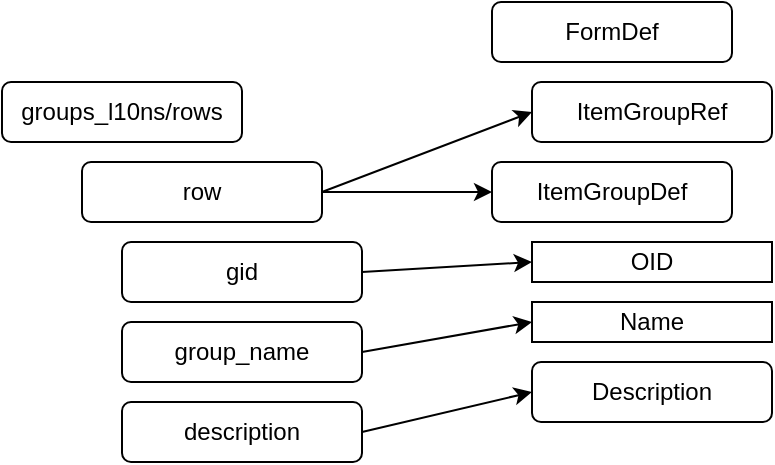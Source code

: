 <mxfile version="14.6.13" type="device" pages="2"><diagram id="aziQypgp11H61OigkpZ1" name="Page-1"><mxGraphModel dx="997" dy="1170" grid="1" gridSize="10" guides="1" tooltips="1" connect="1" arrows="1" fold="1" page="1" pageScale="1" pageWidth="850" pageHeight="1100" math="0" shadow="0"><root><mxCell id="0"/><mxCell id="1" parent="0"/><mxCell id="dtuGvU8MmFaQQxGHEluo-46" value="ItemGroupDef" style="rounded=1;whiteSpace=wrap;html=1;" parent="1" vertex="1"><mxGeometry x="355" y="260" width="120" height="30" as="geometry"/></mxCell><mxCell id="dtuGvU8MmFaQQxGHEluo-47" value="groups_l10ns/rows" style="rounded=1;whiteSpace=wrap;html=1;" parent="1" vertex="1"><mxGeometry x="110" y="220" width="120" height="30" as="geometry"/></mxCell><mxCell id="dtuGvU8MmFaQQxGHEluo-48" style="edgeStyle=none;rounded=0;orthogonalLoop=1;jettySize=auto;html=1;exitX=1;exitY=0.5;exitDx=0;exitDy=0;entryX=0;entryY=0.5;entryDx=0;entryDy=0;" parent="1" source="dtuGvU8MmFaQQxGHEluo-49" target="dtuGvU8MmFaQQxGHEluo-46" edge="1"><mxGeometry relative="1" as="geometry"/></mxCell><mxCell id="KKhSPZc0LDg3NPhR-tj4-4" style="rounded=0;orthogonalLoop=1;jettySize=auto;html=1;exitX=1;exitY=0.5;exitDx=0;exitDy=0;entryX=0;entryY=0.5;entryDx=0;entryDy=0;" edge="1" parent="1" source="dtuGvU8MmFaQQxGHEluo-49" target="KKhSPZc0LDg3NPhR-tj4-2"><mxGeometry relative="1" as="geometry"/></mxCell><mxCell id="dtuGvU8MmFaQQxGHEluo-49" value="row" style="rounded=1;whiteSpace=wrap;html=1;" parent="1" vertex="1"><mxGeometry x="150" y="260" width="120" height="30" as="geometry"/></mxCell><mxCell id="dtuGvU8MmFaQQxGHEluo-50" value="Name" style="rounded=0;whiteSpace=wrap;html=1;" parent="1" vertex="1"><mxGeometry x="375" y="330" width="120" height="20" as="geometry"/></mxCell><mxCell id="KKhSPZc0LDg3NPhR-tj4-5" style="edgeStyle=none;rounded=0;orthogonalLoop=1;jettySize=auto;html=1;exitX=0.25;exitY=0;exitDx=0;exitDy=0;" edge="1" parent="1" source="dtuGvU8MmFaQQxGHEluo-51"><mxGeometry relative="1" as="geometry"><mxPoint x="405" y="320" as="targetPoint"/></mxGeometry></mxCell><mxCell id="dtuGvU8MmFaQQxGHEluo-51" value="OID" style="whiteSpace=wrap;html=1;" parent="1" vertex="1"><mxGeometry x="375" y="300" width="120" height="20" as="geometry"/></mxCell><mxCell id="dtuGvU8MmFaQQxGHEluo-52" style="edgeStyle=none;rounded=0;orthogonalLoop=1;jettySize=auto;html=1;exitX=1;exitY=0.5;exitDx=0;exitDy=0;entryX=0;entryY=0.5;entryDx=0;entryDy=0;" parent="1" source="dtuGvU8MmFaQQxGHEluo-53" target="dtuGvU8MmFaQQxGHEluo-51" edge="1"><mxGeometry relative="1" as="geometry"/></mxCell><mxCell id="dtuGvU8MmFaQQxGHEluo-53" value="gid" style="rounded=1;whiteSpace=wrap;html=1;" parent="1" vertex="1"><mxGeometry x="170" y="300" width="120" height="30" as="geometry"/></mxCell><mxCell id="dtuGvU8MmFaQQxGHEluo-54" style="edgeStyle=none;rounded=0;orthogonalLoop=1;jettySize=auto;html=1;exitX=1;exitY=0.5;exitDx=0;exitDy=0;entryX=0;entryY=0.5;entryDx=0;entryDy=0;" parent="1" source="dtuGvU8MmFaQQxGHEluo-55" target="dtuGvU8MmFaQQxGHEluo-50" edge="1"><mxGeometry relative="1" as="geometry"/></mxCell><mxCell id="dtuGvU8MmFaQQxGHEluo-55" value="group_name" style="rounded=1;whiteSpace=wrap;html=1;" parent="1" vertex="1"><mxGeometry x="170" y="340" width="120" height="30" as="geometry"/></mxCell><mxCell id="dtuGvU8MmFaQQxGHEluo-56" style="edgeStyle=none;rounded=0;orthogonalLoop=1;jettySize=auto;html=1;exitX=1;exitY=0.5;exitDx=0;exitDy=0;entryX=0;entryY=0.5;entryDx=0;entryDy=0;" parent="1" source="dtuGvU8MmFaQQxGHEluo-57" target="dtuGvU8MmFaQQxGHEluo-58" edge="1"><mxGeometry relative="1" as="geometry"/></mxCell><mxCell id="dtuGvU8MmFaQQxGHEluo-57" value="description" style="rounded=1;whiteSpace=wrap;html=1;" parent="1" vertex="1"><mxGeometry x="170" y="380" width="120" height="30" as="geometry"/></mxCell><mxCell id="dtuGvU8MmFaQQxGHEluo-58" value="Description" style="rounded=1;whiteSpace=wrap;html=1;" parent="1" vertex="1"><mxGeometry x="375" y="360" width="120" height="30" as="geometry"/></mxCell><mxCell id="KKhSPZc0LDg3NPhR-tj4-1" value="FormDef" style="rounded=1;whiteSpace=wrap;html=1;" vertex="1" parent="1"><mxGeometry x="355" y="180" width="120" height="30" as="geometry"/></mxCell><mxCell id="KKhSPZc0LDg3NPhR-tj4-2" value="ItemGroupRef" style="rounded=1;whiteSpace=wrap;html=1;" vertex="1" parent="1"><mxGeometry x="375" y="220" width="120" height="30" as="geometry"/></mxCell></root></mxGraphModel></diagram><diagram id="YQukdMcdVKuk1L87AHQb" name="Page-2"><mxGraphModel dx="997" dy="1170" grid="1" gridSize="10" guides="1" tooltips="1" connect="1" arrows="1" fold="1" page="1" pageScale="1" pageWidth="850" pageHeight="1100" math="0" shadow="0"><root><mxCell id="qaGWQpxiVEWFqQRwVP5q-0"/><mxCell id="qaGWQpxiVEWFqQRwVP5q-1" parent="qaGWQpxiVEWFqQRwVP5q-0"/></root></mxGraphModel></diagram></mxfile>